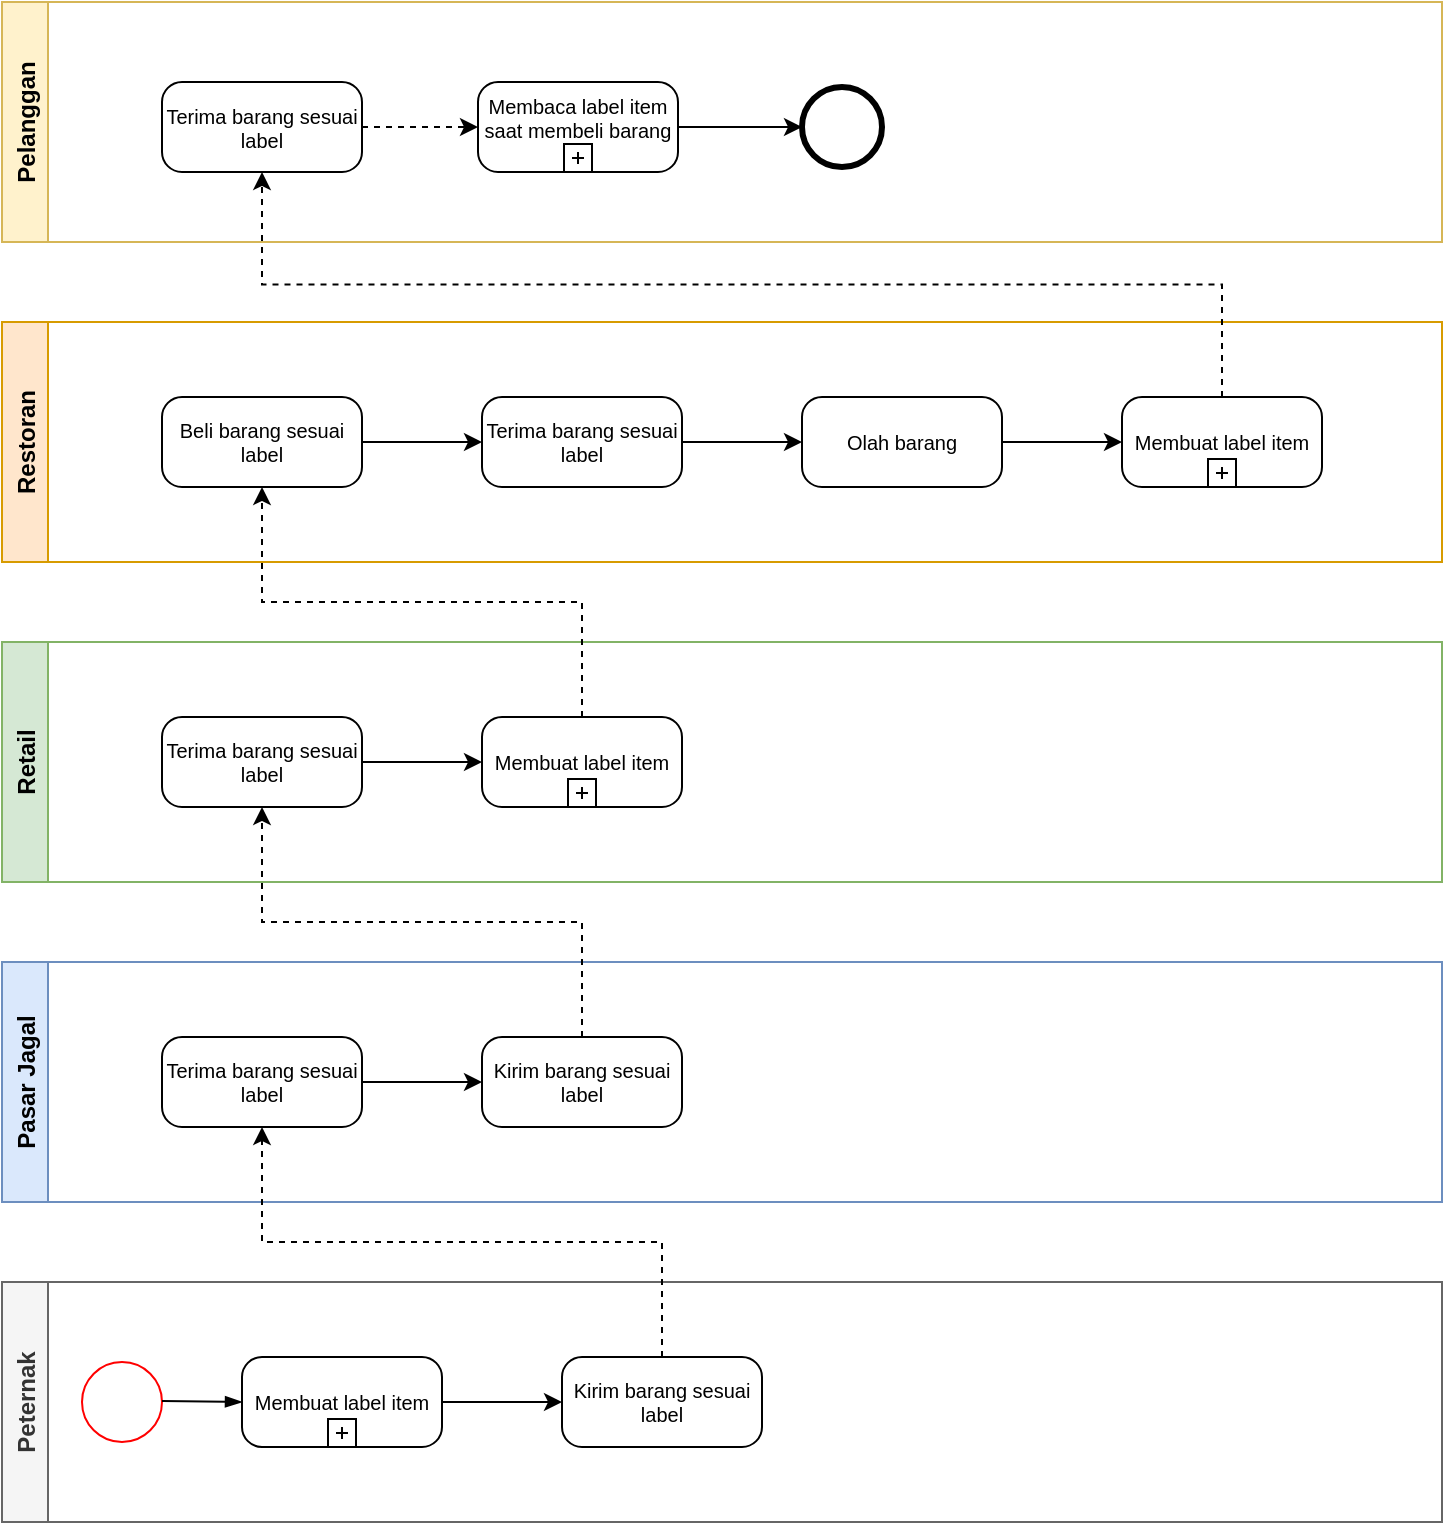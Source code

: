 <mxfile version="16.1.2" type="github">
  <diagram id="Ppr8t3euyEViD80xvfqJ" name="Page-1">
    <mxGraphModel dx="1117" dy="563" grid="1" gridSize="10" guides="1" tooltips="1" connect="1" arrows="1" fold="1" page="1" pageScale="1" pageWidth="827" pageHeight="1169" math="0" shadow="0">
      <root>
        <mxCell id="0" />
        <mxCell id="1" parent="0" />
        <mxCell id="DeAB8FuBF1HyqQiYkL0p-1" value="Pasar Jagal" style="swimlane;horizontal=0;fillColor=#dae8fc;strokeColor=#6c8ebf;startSize=23;" vertex="1" parent="1">
          <mxGeometry x="80" y="640" width="720" height="120" as="geometry" />
        </mxCell>
        <mxCell id="DeAB8FuBF1HyqQiYkL0p-3" value="Terima barang sesuai label" style="points=[[0.25,0,0],[0.5,0,0],[0.75,0,0],[1,0.25,0],[1,0.5,0],[1,0.75,0],[0.75,1,0],[0.5,1,0],[0.25,1,0],[0,0.75,0],[0,0.5,0],[0,0.25,0]];shape=mxgraph.bpmn.task;whiteSpace=wrap;rectStyle=rounded;size=10;taskMarker=abstract;fontSize=10;" vertex="1" parent="DeAB8FuBF1HyqQiYkL0p-1">
          <mxGeometry x="80" y="37.5" width="100" height="45" as="geometry" />
        </mxCell>
        <mxCell id="DeAB8FuBF1HyqQiYkL0p-4" style="edgeStyle=orthogonalEdgeStyle;rounded=0;orthogonalLoop=1;jettySize=auto;html=1;exitX=1;exitY=0.5;exitDx=0;exitDy=0;exitPerimeter=0;entryX=0;entryY=0.5;entryDx=0;entryDy=0;entryPerimeter=0;" edge="1" parent="DeAB8FuBF1HyqQiYkL0p-1" source="DeAB8FuBF1HyqQiYkL0p-3" target="DeAB8FuBF1HyqQiYkL0p-6">
          <mxGeometry relative="1" as="geometry">
            <mxPoint x="340.0" y="60" as="sourcePoint" />
          </mxGeometry>
        </mxCell>
        <mxCell id="DeAB8FuBF1HyqQiYkL0p-6" value="Kirim barang sesuai label" style="points=[[0.25,0,0],[0.5,0,0],[0.75,0,0],[1,0.25,0],[1,0.5,0],[1,0.75,0],[0.75,1,0],[0.5,1,0],[0.25,1,0],[0,0.75,0],[0,0.5,0],[0,0.25,0]];shape=mxgraph.bpmn.task;whiteSpace=wrap;rectStyle=rounded;size=10;taskMarker=abstract;fontSize=10;" vertex="1" parent="DeAB8FuBF1HyqQiYkL0p-1">
          <mxGeometry x="240" y="37.5" width="100" height="45" as="geometry" />
        </mxCell>
        <mxCell id="DeAB8FuBF1HyqQiYkL0p-7" value="Retail" style="swimlane;horizontal=0;fillColor=#d5e8d4;strokeColor=#82b366;" vertex="1" parent="1">
          <mxGeometry x="80" y="480" width="720" height="120" as="geometry" />
        </mxCell>
        <mxCell id="DeAB8FuBF1HyqQiYkL0p-53" style="edgeStyle=orthogonalEdgeStyle;rounded=0;orthogonalLoop=1;jettySize=auto;html=1;exitX=1;exitY=0.5;exitDx=0;exitDy=0;exitPerimeter=0;entryX=0;entryY=0.5;entryDx=0;entryDy=0;entryPerimeter=0;" edge="1" parent="DeAB8FuBF1HyqQiYkL0p-7" source="DeAB8FuBF1HyqQiYkL0p-9" target="DeAB8FuBF1HyqQiYkL0p-52">
          <mxGeometry relative="1" as="geometry" />
        </mxCell>
        <mxCell id="DeAB8FuBF1HyqQiYkL0p-9" value="Terima barang sesuai label" style="points=[[0.25,0,0],[0.5,0,0],[0.75,0,0],[1,0.25,0],[1,0.5,0],[1,0.75,0],[0.75,1,0],[0.5,1,0],[0.25,1,0],[0,0.75,0],[0,0.5,0],[0,0.25,0]];shape=mxgraph.bpmn.task;whiteSpace=wrap;rectStyle=rounded;size=10;taskMarker=abstract;fontSize=10;" vertex="1" parent="DeAB8FuBF1HyqQiYkL0p-7">
          <mxGeometry x="80" y="37.5" width="100" height="45" as="geometry" />
        </mxCell>
        <mxCell id="DeAB8FuBF1HyqQiYkL0p-52" value="Membuat label item" style="points=[[0.25,0,0],[0.5,0,0],[0.75,0,0],[1,0.25,0],[1,0.5,0],[1,0.75,0],[0.75,1,0],[0.5,1,0],[0.25,1,0],[0,0.75,0],[0,0.5,0],[0,0.25,0]];shape=mxgraph.bpmn.task;whiteSpace=wrap;rectStyle=rounded;size=10;taskMarker=abstract;isLoopSub=1;fontSize=10;" vertex="1" parent="DeAB8FuBF1HyqQiYkL0p-7">
          <mxGeometry x="240" y="37.5" width="100" height="45" as="geometry" />
        </mxCell>
        <mxCell id="DeAB8FuBF1HyqQiYkL0p-19" value="Restoran" style="swimlane;horizontal=0;startSize=23;fillColor=#ffe6cc;strokeColor=#d79b00;" vertex="1" parent="1">
          <mxGeometry x="80" y="320" width="720" height="120" as="geometry" />
        </mxCell>
        <mxCell id="DeAB8FuBF1HyqQiYkL0p-44" style="edgeStyle=orthogonalEdgeStyle;rounded=0;orthogonalLoop=1;jettySize=auto;html=1;exitX=1;exitY=0.5;exitDx=0;exitDy=0;exitPerimeter=0;entryX=0;entryY=0.5;entryDx=0;entryDy=0;entryPerimeter=0;" edge="1" parent="DeAB8FuBF1HyqQiYkL0p-19" source="DeAB8FuBF1HyqQiYkL0p-41" target="DeAB8FuBF1HyqQiYkL0p-43">
          <mxGeometry relative="1" as="geometry" />
        </mxCell>
        <mxCell id="DeAB8FuBF1HyqQiYkL0p-41" value="Beli barang sesuai label" style="points=[[0.25,0,0],[0.5,0,0],[0.75,0,0],[1,0.25,0],[1,0.5,0],[1,0.75,0],[0.75,1,0],[0.5,1,0],[0.25,1,0],[0,0.75,0],[0,0.5,0],[0,0.25,0]];shape=mxgraph.bpmn.task;whiteSpace=wrap;rectStyle=rounded;size=10;taskMarker=abstract;fontSize=10;" vertex="1" parent="DeAB8FuBF1HyqQiYkL0p-19">
          <mxGeometry x="80" y="37.5" width="100" height="45" as="geometry" />
        </mxCell>
        <mxCell id="DeAB8FuBF1HyqQiYkL0p-46" style="edgeStyle=orthogonalEdgeStyle;rounded=0;orthogonalLoop=1;jettySize=auto;html=1;exitX=1;exitY=0.5;exitDx=0;exitDy=0;exitPerimeter=0;entryX=0;entryY=0.5;entryDx=0;entryDy=0;entryPerimeter=0;" edge="1" parent="DeAB8FuBF1HyqQiYkL0p-19" source="DeAB8FuBF1HyqQiYkL0p-43" target="DeAB8FuBF1HyqQiYkL0p-45">
          <mxGeometry relative="1" as="geometry" />
        </mxCell>
        <mxCell id="DeAB8FuBF1HyqQiYkL0p-43" value="Terima barang sesuai label" style="points=[[0.25,0,0],[0.5,0,0],[0.75,0,0],[1,0.25,0],[1,0.5,0],[1,0.75,0],[0.75,1,0],[0.5,1,0],[0.25,1,0],[0,0.75,0],[0,0.5,0],[0,0.25,0]];shape=mxgraph.bpmn.task;whiteSpace=wrap;rectStyle=rounded;size=10;taskMarker=abstract;fontSize=10;" vertex="1" parent="DeAB8FuBF1HyqQiYkL0p-19">
          <mxGeometry x="240" y="37.5" width="100" height="45" as="geometry" />
        </mxCell>
        <mxCell id="DeAB8FuBF1HyqQiYkL0p-48" style="edgeStyle=orthogonalEdgeStyle;rounded=0;orthogonalLoop=1;jettySize=auto;html=1;exitX=1;exitY=0.5;exitDx=0;exitDy=0;exitPerimeter=0;entryX=0;entryY=0.5;entryDx=0;entryDy=0;entryPerimeter=0;" edge="1" parent="DeAB8FuBF1HyqQiYkL0p-19" source="DeAB8FuBF1HyqQiYkL0p-45" target="DeAB8FuBF1HyqQiYkL0p-47">
          <mxGeometry relative="1" as="geometry" />
        </mxCell>
        <mxCell id="DeAB8FuBF1HyqQiYkL0p-45" value="Olah barang" style="points=[[0.25,0,0],[0.5,0,0],[0.75,0,0],[1,0.25,0],[1,0.5,0],[1,0.75,0],[0.75,1,0],[0.5,1,0],[0.25,1,0],[0,0.75,0],[0,0.5,0],[0,0.25,0]];shape=mxgraph.bpmn.task;whiteSpace=wrap;rectStyle=rounded;size=10;taskMarker=abstract;fontSize=10;" vertex="1" parent="DeAB8FuBF1HyqQiYkL0p-19">
          <mxGeometry x="400" y="37.5" width="100" height="45" as="geometry" />
        </mxCell>
        <mxCell id="DeAB8FuBF1HyqQiYkL0p-47" value="Membuat label item" style="points=[[0.25,0,0],[0.5,0,0],[0.75,0,0],[1,0.25,0],[1,0.5,0],[1,0.75,0],[0.75,1,0],[0.5,1,0],[0.25,1,0],[0,0.75,0],[0,0.5,0],[0,0.25,0]];shape=mxgraph.bpmn.task;whiteSpace=wrap;rectStyle=rounded;size=10;taskMarker=abstract;isLoopSub=1;fontSize=10;" vertex="1" parent="DeAB8FuBF1HyqQiYkL0p-19">
          <mxGeometry x="560" y="37.5" width="100" height="45" as="geometry" />
        </mxCell>
        <mxCell id="DeAB8FuBF1HyqQiYkL0p-23" value="Peternak" style="swimlane;horizontal=0;startSize=23;fillColor=#f5f5f5;fontColor=#333333;strokeColor=#666666;" vertex="1" parent="1">
          <mxGeometry x="80" y="800" width="720" height="120" as="geometry" />
        </mxCell>
        <mxCell id="DeAB8FuBF1HyqQiYkL0p-24" value="" style="ellipse;whiteSpace=wrap;html=1;aspect=fixed;strokeColor=#FF0000;" vertex="1" parent="DeAB8FuBF1HyqQiYkL0p-23">
          <mxGeometry x="40" y="40" width="40" height="40" as="geometry" />
        </mxCell>
        <mxCell id="DeAB8FuBF1HyqQiYkL0p-25" value="Kirim barang sesuai label" style="points=[[0.25,0,0],[0.5,0,0],[0.75,0,0],[1,0.25,0],[1,0.5,0],[1,0.75,0],[0.75,1,0],[0.5,1,0],[0.25,1,0],[0,0.75,0],[0,0.5,0],[0,0.25,0]];shape=mxgraph.bpmn.task;whiteSpace=wrap;rectStyle=rounded;size=10;taskMarker=abstract;fontSize=10;" vertex="1" parent="DeAB8FuBF1HyqQiYkL0p-23">
          <mxGeometry x="280" y="37.5" width="100" height="45" as="geometry" />
        </mxCell>
        <mxCell id="DeAB8FuBF1HyqQiYkL0p-26" style="edgeStyle=none;rounded=0;orthogonalLoop=1;jettySize=auto;html=1;exitX=1;exitY=0.5;exitDx=0;exitDy=0;exitPerimeter=0;fontSize=10;" edge="1" parent="DeAB8FuBF1HyqQiYkL0p-23" source="DeAB8FuBF1HyqQiYkL0p-27" target="DeAB8FuBF1HyqQiYkL0p-25">
          <mxGeometry relative="1" as="geometry" />
        </mxCell>
        <mxCell id="DeAB8FuBF1HyqQiYkL0p-27" value="Membuat label item" style="points=[[0.25,0,0],[0.5,0,0],[0.75,0,0],[1,0.25,0],[1,0.5,0],[1,0.75,0],[0.75,1,0],[0.5,1,0],[0.25,1,0],[0,0.75,0],[0,0.5,0],[0,0.25,0]];shape=mxgraph.bpmn.task;whiteSpace=wrap;rectStyle=rounded;size=10;taskMarker=abstract;isLoopSub=1;fontSize=10;" vertex="1" parent="DeAB8FuBF1HyqQiYkL0p-23">
          <mxGeometry x="120" y="37.5" width="100" height="45" as="geometry" />
        </mxCell>
        <mxCell id="DeAB8FuBF1HyqQiYkL0p-28" value="" style="fontSize=12;html=1;endArrow=blockThin;endFill=1;rounded=0;entryX=0;entryY=0.5;entryDx=0;entryDy=0;entryPerimeter=0;" edge="1" parent="DeAB8FuBF1HyqQiYkL0p-23" target="DeAB8FuBF1HyqQiYkL0p-27">
          <mxGeometry width="160" relative="1" as="geometry">
            <mxPoint x="80" y="59.5" as="sourcePoint" />
            <mxPoint x="240" y="59.5" as="targetPoint" />
          </mxGeometry>
        </mxCell>
        <mxCell id="DeAB8FuBF1HyqQiYkL0p-31" style="edgeStyle=orthogonalEdgeStyle;rounded=0;orthogonalLoop=1;jettySize=auto;html=1;exitX=0.5;exitY=0;exitDx=0;exitDy=0;exitPerimeter=0;entryX=0.5;entryY=1;entryDx=0;entryDy=0;entryPerimeter=0;dashed=1;" edge="1" parent="1" source="DeAB8FuBF1HyqQiYkL0p-25" target="DeAB8FuBF1HyqQiYkL0p-3">
          <mxGeometry relative="1" as="geometry" />
        </mxCell>
        <mxCell id="DeAB8FuBF1HyqQiYkL0p-32" style="edgeStyle=orthogonalEdgeStyle;rounded=0;orthogonalLoop=1;jettySize=auto;html=1;exitX=0.5;exitY=0;exitDx=0;exitDy=0;exitPerimeter=0;entryX=0.5;entryY=1;entryDx=0;entryDy=0;entryPerimeter=0;dashed=1;" edge="1" parent="1" source="DeAB8FuBF1HyqQiYkL0p-6" target="DeAB8FuBF1HyqQiYkL0p-9">
          <mxGeometry relative="1" as="geometry" />
        </mxCell>
        <mxCell id="DeAB8FuBF1HyqQiYkL0p-36" value="Pelanggan" style="swimlane;horizontal=0;startSize=23;fillColor=#fff2cc;strokeColor=#d6b656;" vertex="1" parent="1">
          <mxGeometry x="80" y="160" width="720" height="120" as="geometry" />
        </mxCell>
        <mxCell id="DeAB8FuBF1HyqQiYkL0p-37" style="edgeStyle=orthogonalEdgeStyle;rounded=0;orthogonalLoop=1;jettySize=auto;html=1;exitX=1;exitY=0.5;exitDx=0;exitDy=0;exitPerimeter=0;" edge="1" parent="DeAB8FuBF1HyqQiYkL0p-36" source="DeAB8FuBF1HyqQiYkL0p-38" target="DeAB8FuBF1HyqQiYkL0p-39">
          <mxGeometry relative="1" as="geometry" />
        </mxCell>
        <mxCell id="DeAB8FuBF1HyqQiYkL0p-38" value="Membaca label item saat membeli barang" style="points=[[0.25,0,0],[0.5,0,0],[0.75,0,0],[1,0.25,0],[1,0.5,0],[1,0.75,0],[0.75,1,0],[0.5,1,0],[0.25,1,0],[0,0.75,0],[0,0.5,0],[0,0.25,0]];shape=mxgraph.bpmn.task;whiteSpace=wrap;rectStyle=rounded;size=10;taskMarker=abstract;isLoopSub=1;fontSize=10;verticalAlign=top;" vertex="1" parent="DeAB8FuBF1HyqQiYkL0p-36">
          <mxGeometry x="238" y="40" width="100" height="45" as="geometry" />
        </mxCell>
        <mxCell id="DeAB8FuBF1HyqQiYkL0p-39" value="" style="points=[[0.145,0.145,0],[0.5,0,0],[0.855,0.145,0],[1,0.5,0],[0.855,0.855,0],[0.5,1,0],[0.145,0.855,0],[0,0.5,0]];shape=mxgraph.bpmn.event;html=1;verticalLabelPosition=bottom;labelBackgroundColor=#ffffff;verticalAlign=top;align=center;perimeter=ellipsePerimeter;outlineConnect=0;aspect=fixed;outline=end;symbol=terminate2;" vertex="1" parent="DeAB8FuBF1HyqQiYkL0p-36">
          <mxGeometry x="400" y="42.5" width="40" height="40" as="geometry" />
        </mxCell>
        <mxCell id="DeAB8FuBF1HyqQiYkL0p-51" style="edgeStyle=orthogonalEdgeStyle;rounded=0;orthogonalLoop=1;jettySize=auto;html=1;exitX=1;exitY=0.5;exitDx=0;exitDy=0;exitPerimeter=0;dashed=1;" edge="1" parent="DeAB8FuBF1HyqQiYkL0p-36" source="DeAB8FuBF1HyqQiYkL0p-50" target="DeAB8FuBF1HyqQiYkL0p-38">
          <mxGeometry relative="1" as="geometry" />
        </mxCell>
        <mxCell id="DeAB8FuBF1HyqQiYkL0p-50" value="Terima barang sesuai label" style="points=[[0.25,0,0],[0.5,0,0],[0.75,0,0],[1,0.25,0],[1,0.5,0],[1,0.75,0],[0.75,1,0],[0.5,1,0],[0.25,1,0],[0,0.75,0],[0,0.5,0],[0,0.25,0]];shape=mxgraph.bpmn.task;whiteSpace=wrap;rectStyle=rounded;size=10;taskMarker=abstract;fontSize=10;" vertex="1" parent="DeAB8FuBF1HyqQiYkL0p-36">
          <mxGeometry x="80" y="40" width="100" height="45" as="geometry" />
        </mxCell>
        <mxCell id="DeAB8FuBF1HyqQiYkL0p-49" style="edgeStyle=orthogonalEdgeStyle;rounded=0;orthogonalLoop=1;jettySize=auto;html=1;exitX=0.5;exitY=0;exitDx=0;exitDy=0;exitPerimeter=0;entryX=0.5;entryY=1;entryDx=0;entryDy=0;entryPerimeter=0;dashed=1;" edge="1" parent="1" source="DeAB8FuBF1HyqQiYkL0p-47" target="DeAB8FuBF1HyqQiYkL0p-50">
          <mxGeometry relative="1" as="geometry" />
        </mxCell>
        <mxCell id="DeAB8FuBF1HyqQiYkL0p-54" style="edgeStyle=orthogonalEdgeStyle;rounded=0;orthogonalLoop=1;jettySize=auto;html=1;exitX=0.5;exitY=0;exitDx=0;exitDy=0;exitPerimeter=0;entryX=0.5;entryY=1;entryDx=0;entryDy=0;entryPerimeter=0;dashed=1;" edge="1" parent="1" source="DeAB8FuBF1HyqQiYkL0p-52" target="DeAB8FuBF1HyqQiYkL0p-41">
          <mxGeometry relative="1" as="geometry" />
        </mxCell>
      </root>
    </mxGraphModel>
  </diagram>
</mxfile>
